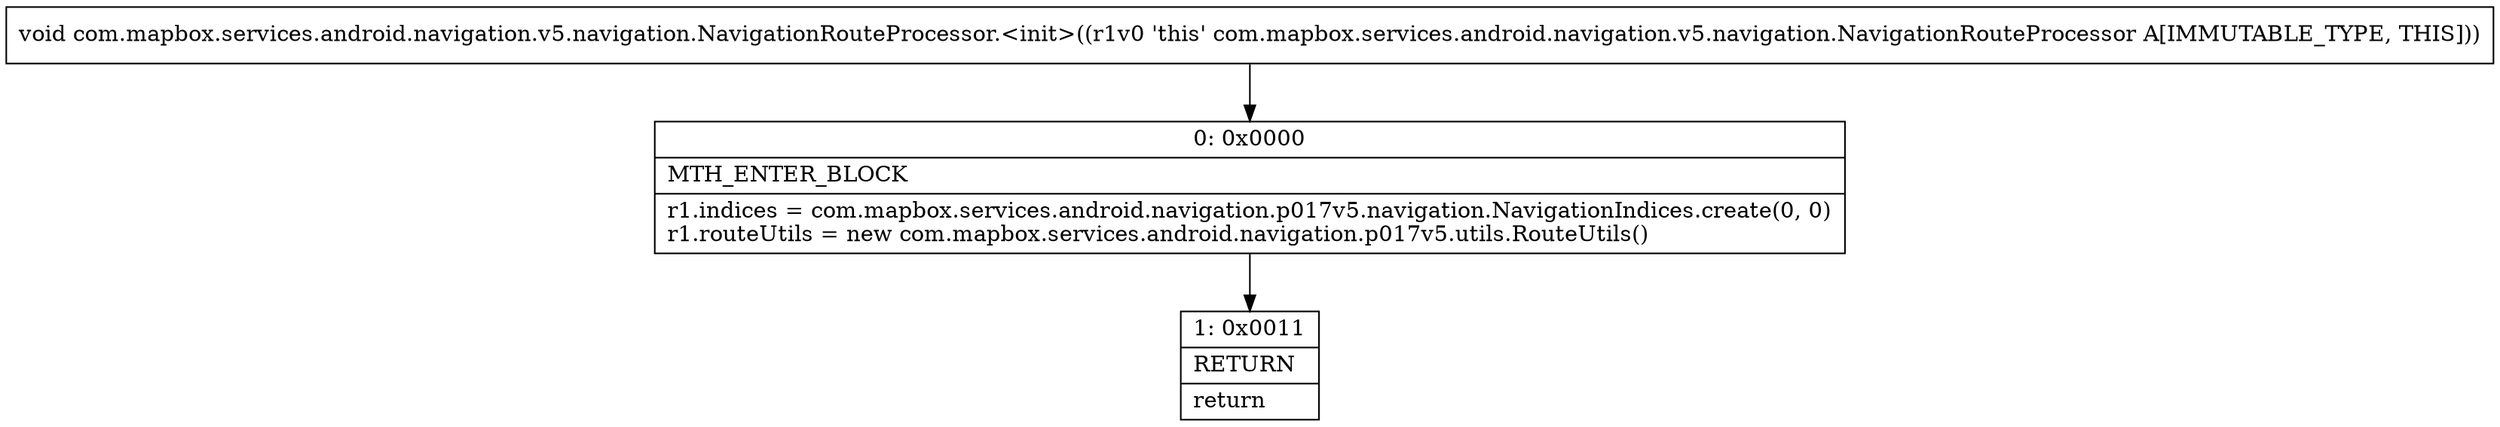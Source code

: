 digraph "CFG forcom.mapbox.services.android.navigation.v5.navigation.NavigationRouteProcessor.\<init\>()V" {
Node_0 [shape=record,label="{0\:\ 0x0000|MTH_ENTER_BLOCK\l|r1.indices = com.mapbox.services.android.navigation.p017v5.navigation.NavigationIndices.create(0, 0)\lr1.routeUtils = new com.mapbox.services.android.navigation.p017v5.utils.RouteUtils()\l}"];
Node_1 [shape=record,label="{1\:\ 0x0011|RETURN\l|return\l}"];
MethodNode[shape=record,label="{void com.mapbox.services.android.navigation.v5.navigation.NavigationRouteProcessor.\<init\>((r1v0 'this' com.mapbox.services.android.navigation.v5.navigation.NavigationRouteProcessor A[IMMUTABLE_TYPE, THIS])) }"];
MethodNode -> Node_0;
Node_0 -> Node_1;
}

